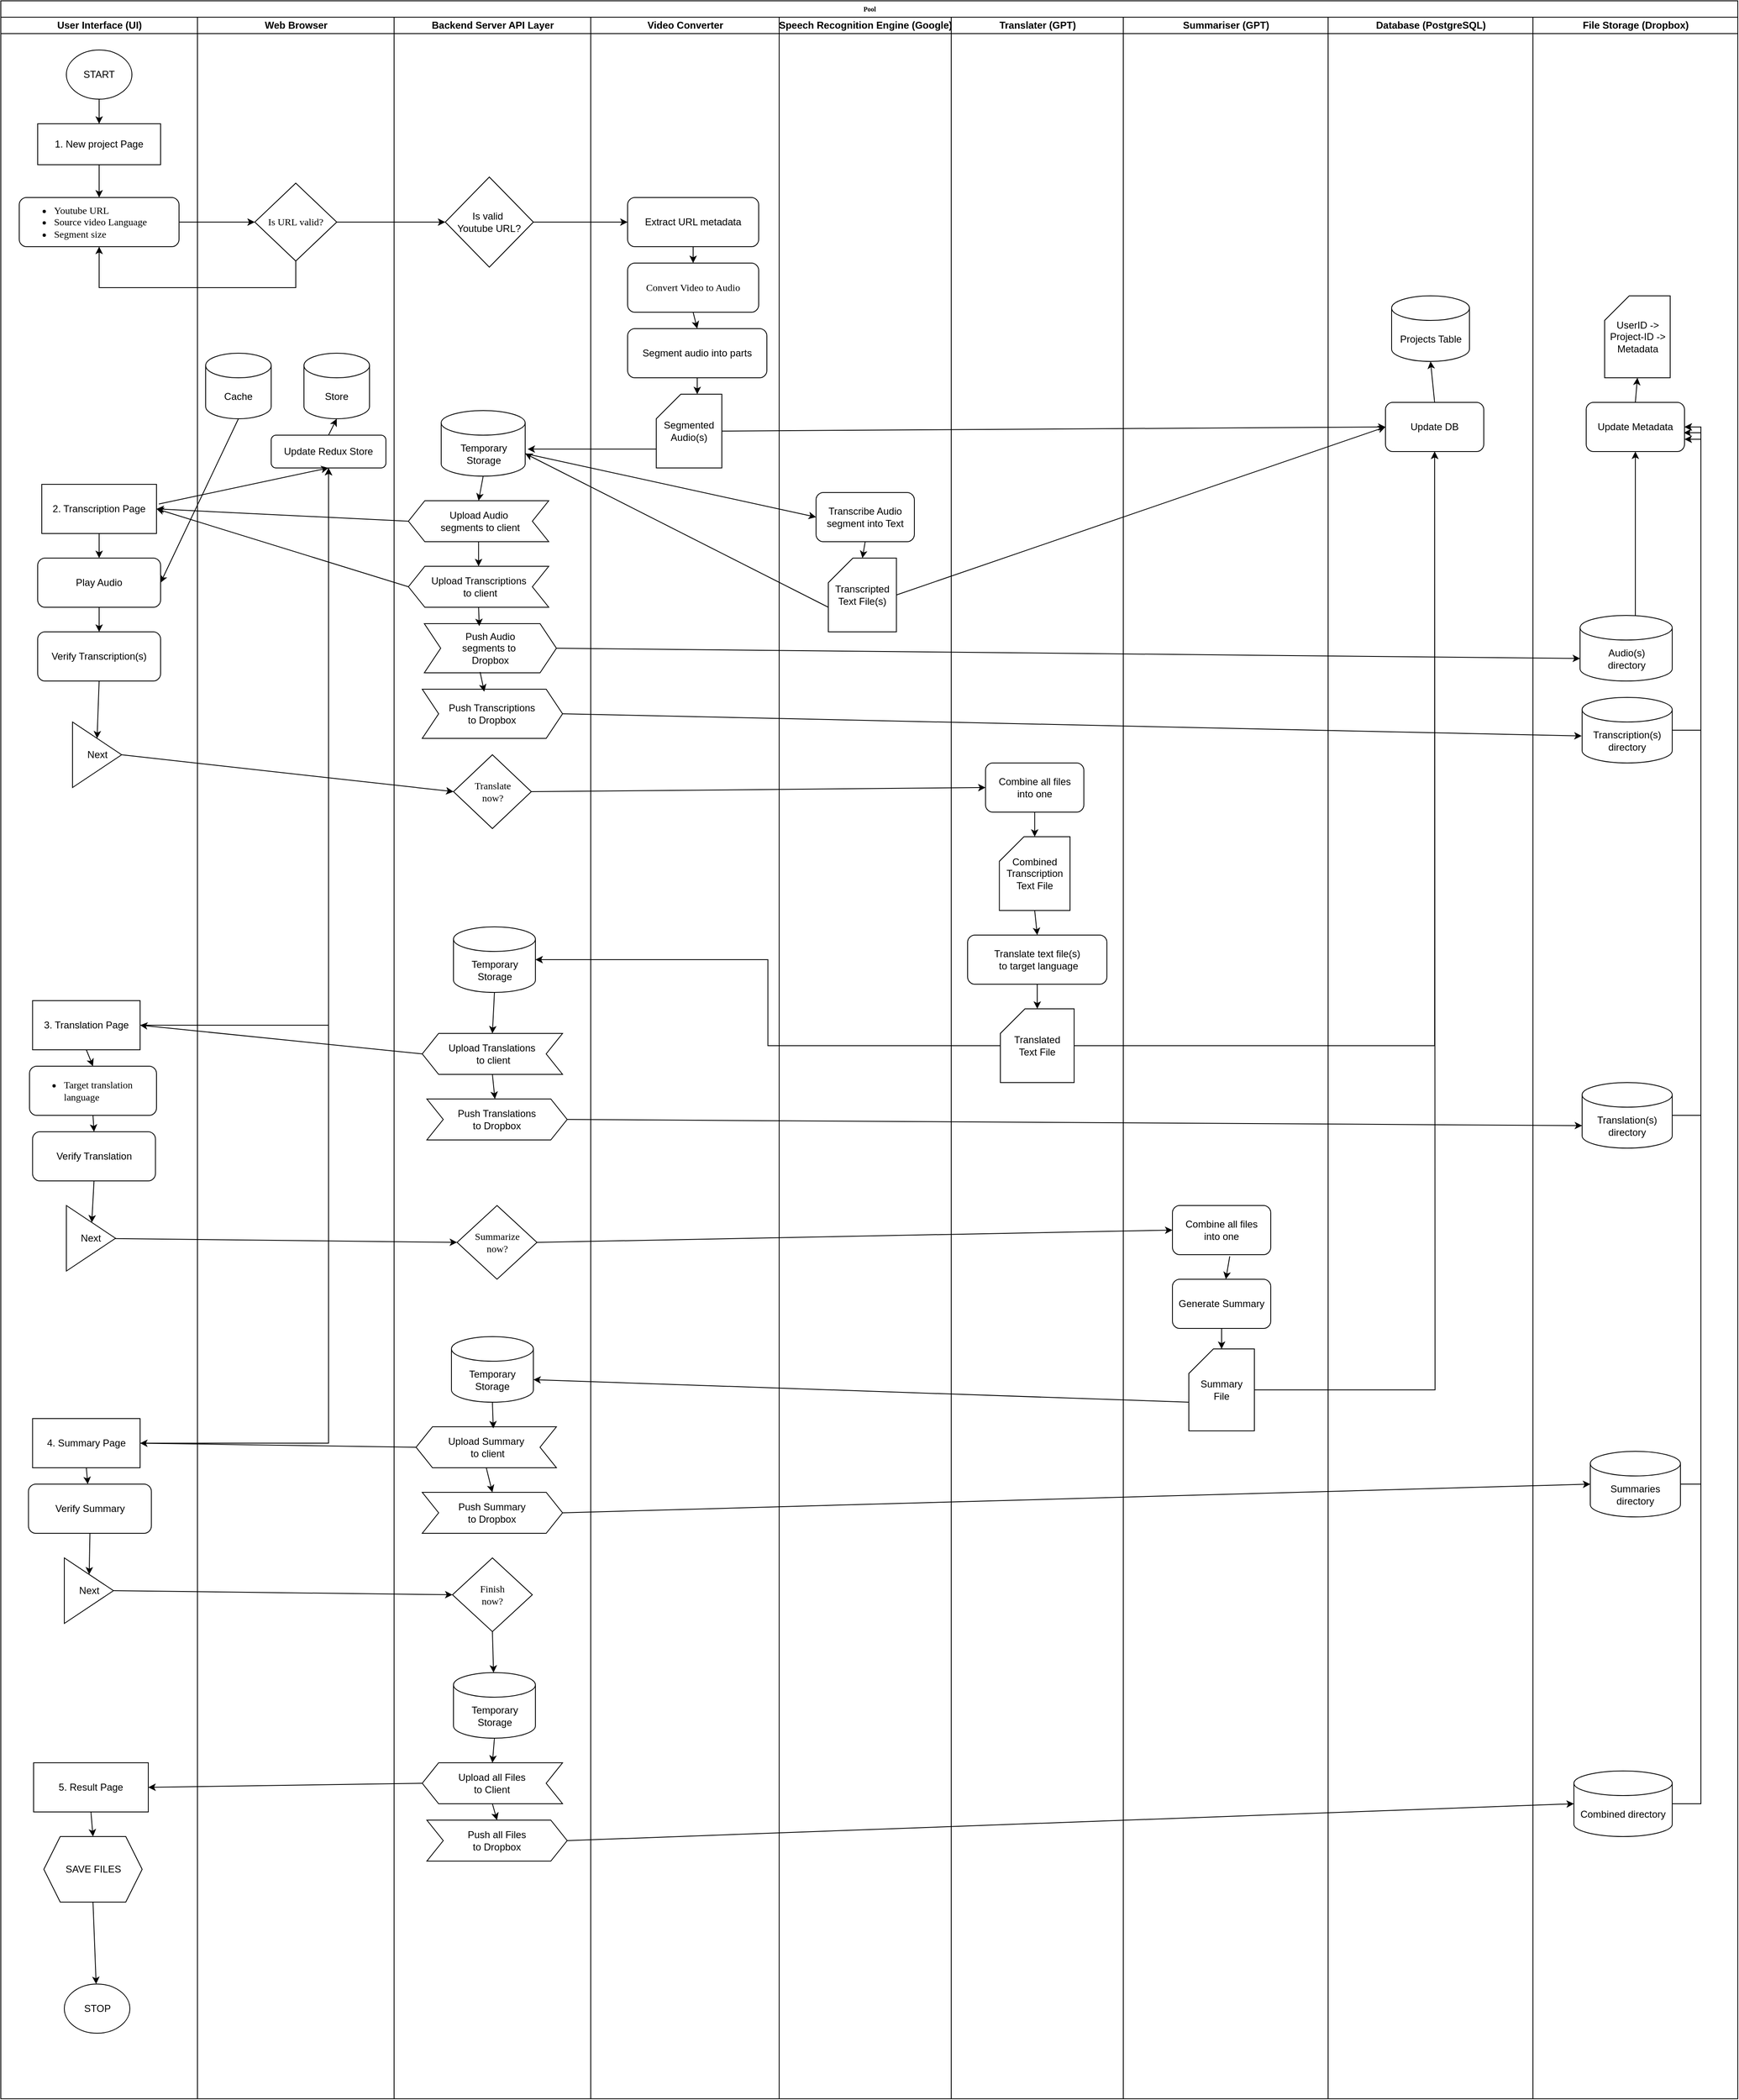 <mxfile version="24.7.13">
  <diagram name="Page-1" id="74e2e168-ea6b-b213-b513-2b3c1d86103e">
    <mxGraphModel dx="1426" dy="827" grid="1" gridSize="10" guides="1" tooltips="1" connect="1" arrows="1" fold="1" page="1" pageScale="1" pageWidth="1100" pageHeight="850" background="none" math="0" shadow="0">
      <root>
        <mxCell id="0" />
        <mxCell id="1" parent="0" />
        <mxCell id="77e6c97f196da883-1" value="Pool" style="swimlane;html=1;childLayout=stackLayout;startSize=20;rounded=0;shadow=0;labelBackgroundColor=none;strokeWidth=1;fontFamily=Verdana;fontSize=8;align=center;" parent="1" vertex="1">
          <mxGeometry x="80" y="40" width="2120" height="2560" as="geometry" />
        </mxCell>
        <mxCell id="77e6c97f196da883-2" value="User Interface (UI)" style="swimlane;html=1;startSize=20;horizontal=1;" parent="77e6c97f196da883-1" vertex="1">
          <mxGeometry y="20" width="240" height="2540" as="geometry" />
        </mxCell>
        <mxCell id="77e6c97f196da883-8" value="&lt;span style=&quot;font-size: 12px;&quot;&gt;&lt;ul&gt;&lt;li&gt;Youtube URL&lt;br&gt;&lt;/li&gt;&lt;li&gt;Source video Language&lt;br&gt;&lt;/li&gt;&lt;li&gt;Segment size&lt;br&gt;&lt;/li&gt;&lt;/ul&gt;&lt;/span&gt;" style="rounded=1;whiteSpace=wrap;html=1;shadow=0;labelBackgroundColor=none;strokeWidth=1;fontFamily=Verdana;fontSize=14;align=left;" parent="77e6c97f196da883-2" vertex="1">
          <mxGeometry x="22.5" y="220" width="195" height="60" as="geometry" />
        </mxCell>
        <mxCell id="au-5CJNhv95WWCOJURfa-34" style="edgeStyle=orthogonalEdgeStyle;rounded=0;orthogonalLoop=1;jettySize=auto;html=1;entryX=0.5;entryY=0;entryDx=0;entryDy=0;" edge="1" parent="77e6c97f196da883-2" source="6zJ1nxUpefK5X0n5hMDf-39" target="6zJ1nxUpefK5X0n5hMDf-42">
          <mxGeometry relative="1" as="geometry" />
        </mxCell>
        <mxCell id="6zJ1nxUpefK5X0n5hMDf-39" value="START" style="ellipse;whiteSpace=wrap;html=1;" parent="77e6c97f196da883-2" vertex="1">
          <mxGeometry x="80" y="40" width="80" height="60" as="geometry" />
        </mxCell>
        <mxCell id="au-5CJNhv95WWCOJURfa-35" style="edgeStyle=orthogonalEdgeStyle;rounded=0;orthogonalLoop=1;jettySize=auto;html=1;entryX=0.5;entryY=0;entryDx=0;entryDy=0;" edge="1" parent="77e6c97f196da883-2" source="6zJ1nxUpefK5X0n5hMDf-42" target="77e6c97f196da883-8">
          <mxGeometry relative="1" as="geometry" />
        </mxCell>
        <mxCell id="6zJ1nxUpefK5X0n5hMDf-42" value="1. New project Page" style="rounded=0;whiteSpace=wrap;html=1;" parent="77e6c97f196da883-2" vertex="1">
          <mxGeometry x="45" y="130" width="150" height="50" as="geometry" />
        </mxCell>
        <mxCell id="6zJ1nxUpefK5X0n5hMDf-53" value="2. Transcription Page" style="rounded=0;whiteSpace=wrap;html=1;" parent="77e6c97f196da883-2" vertex="1">
          <mxGeometry x="50" y="570" width="140" height="60" as="geometry" />
        </mxCell>
        <mxCell id="6zJ1nxUpefK5X0n5hMDf-54" value="Verify Transcription(s)" style="rounded=1;whiteSpace=wrap;html=1;" parent="77e6c97f196da883-2" vertex="1">
          <mxGeometry x="45" y="750" width="150" height="60" as="geometry" />
        </mxCell>
        <mxCell id="6zJ1nxUpefK5X0n5hMDf-55" value="Play Audio" style="rounded=1;whiteSpace=wrap;html=1;" parent="77e6c97f196da883-2" vertex="1">
          <mxGeometry x="45" y="660" width="150" height="60" as="geometry" />
        </mxCell>
        <mxCell id="6zJ1nxUpefK5X0n5hMDf-56" value="3. Translation Page" style="rounded=0;whiteSpace=wrap;html=1;" parent="77e6c97f196da883-2" vertex="1">
          <mxGeometry x="38.75" y="1200" width="131.25" height="60" as="geometry" />
        </mxCell>
        <mxCell id="6zJ1nxUpefK5X0n5hMDf-60" value="&lt;span style=&quot;font-size: 12px;&quot;&gt;&lt;ul&gt;&lt;li&gt;Target translation language&lt;/li&gt;&lt;/ul&gt;&lt;/span&gt;" style="rounded=1;whiteSpace=wrap;html=1;shadow=0;labelBackgroundColor=none;strokeWidth=1;fontFamily=Verdana;fontSize=14;align=left;" parent="77e6c97f196da883-2" vertex="1">
          <mxGeometry x="35" y="1280" width="155" height="60" as="geometry" />
        </mxCell>
        <mxCell id="6zJ1nxUpefK5X0n5hMDf-59" value="Verify Translation" style="rounded=1;whiteSpace=wrap;html=1;" parent="77e6c97f196da883-2" vertex="1">
          <mxGeometry x="38.75" y="1360" width="150" height="60" as="geometry" />
        </mxCell>
        <mxCell id="6zJ1nxUpefK5X0n5hMDf-63" value="4. Summary Page" style="rounded=0;whiteSpace=wrap;html=1;" parent="77e6c97f196da883-2" vertex="1">
          <mxGeometry x="38.75" y="1710" width="131.25" height="60" as="geometry" />
        </mxCell>
        <mxCell id="6zJ1nxUpefK5X0n5hMDf-64" value="Verify Summary" style="rounded=1;whiteSpace=wrap;html=1;" parent="77e6c97f196da883-2" vertex="1">
          <mxGeometry x="33.75" y="1790" width="150" height="60" as="geometry" />
        </mxCell>
        <mxCell id="6zJ1nxUpefK5X0n5hMDf-66" value="5. Result Page" style="rounded=0;whiteSpace=wrap;html=1;" parent="77e6c97f196da883-2" vertex="1">
          <mxGeometry x="40" y="2130" width="140" height="60" as="geometry" />
        </mxCell>
        <mxCell id="6zJ1nxUpefK5X0n5hMDf-68" value="STOP" style="ellipse;whiteSpace=wrap;html=1;" parent="77e6c97f196da883-2" vertex="1">
          <mxGeometry x="77.5" y="2400" width="80" height="60" as="geometry" />
        </mxCell>
        <mxCell id="au-5CJNhv95WWCOJURfa-1" value="Next" style="triangle;whiteSpace=wrap;html=1;" vertex="1" parent="77e6c97f196da883-2">
          <mxGeometry x="87.5" y="860" width="60" height="80" as="geometry" />
        </mxCell>
        <mxCell id="au-5CJNhv95WWCOJURfa-3" value="Next" style="triangle;whiteSpace=wrap;html=1;" vertex="1" parent="77e6c97f196da883-2">
          <mxGeometry x="80" y="1450" width="60" height="80" as="geometry" />
        </mxCell>
        <mxCell id="au-5CJNhv95WWCOJURfa-29" value="SAVE FILES" style="shape=hexagon;perimeter=hexagonPerimeter2;whiteSpace=wrap;html=1;fixedSize=1;" vertex="1" parent="77e6c97f196da883-2">
          <mxGeometry x="52.5" y="2220" width="120" height="80" as="geometry" />
        </mxCell>
        <mxCell id="au-5CJNhv95WWCOJURfa-60" value="" style="endArrow=classic;html=1;rounded=0;exitX=0.5;exitY=1;exitDx=0;exitDy=0;entryX=0.5;entryY=0;entryDx=0;entryDy=0;" edge="1" parent="77e6c97f196da883-2" source="6zJ1nxUpefK5X0n5hMDf-53" target="6zJ1nxUpefK5X0n5hMDf-55">
          <mxGeometry width="50" height="50" relative="1" as="geometry">
            <mxPoint x="630" y="910" as="sourcePoint" />
            <mxPoint x="680" y="860" as="targetPoint" />
          </mxGeometry>
        </mxCell>
        <mxCell id="au-5CJNhv95WWCOJURfa-61" value="" style="endArrow=classic;html=1;rounded=0;exitX=0.5;exitY=1;exitDx=0;exitDy=0;entryX=0.5;entryY=0;entryDx=0;entryDy=0;" edge="1" parent="77e6c97f196da883-2" source="6zJ1nxUpefK5X0n5hMDf-55" target="6zJ1nxUpefK5X0n5hMDf-54">
          <mxGeometry width="50" height="50" relative="1" as="geometry">
            <mxPoint x="630" y="910" as="sourcePoint" />
            <mxPoint x="680" y="860" as="targetPoint" />
          </mxGeometry>
        </mxCell>
        <mxCell id="au-5CJNhv95WWCOJURfa-62" value="" style="endArrow=classic;html=1;rounded=0;exitX=0.5;exitY=1;exitDx=0;exitDy=0;entryX=0.5;entryY=0;entryDx=0;entryDy=0;" edge="1" parent="77e6c97f196da883-2" source="6zJ1nxUpefK5X0n5hMDf-54" target="au-5CJNhv95WWCOJURfa-1">
          <mxGeometry width="50" height="50" relative="1" as="geometry">
            <mxPoint x="630" y="910" as="sourcePoint" />
            <mxPoint x="680" y="860" as="targetPoint" />
          </mxGeometry>
        </mxCell>
        <mxCell id="au-5CJNhv95WWCOJURfa-82" value="" style="endArrow=classic;html=1;rounded=0;exitX=0.5;exitY=1;exitDx=0;exitDy=0;entryX=0.5;entryY=0;entryDx=0;entryDy=0;" edge="1" parent="77e6c97f196da883-2" source="6zJ1nxUpefK5X0n5hMDf-56" target="6zJ1nxUpefK5X0n5hMDf-60">
          <mxGeometry width="50" height="50" relative="1" as="geometry">
            <mxPoint x="590" y="1430" as="sourcePoint" />
            <mxPoint x="640" y="1380" as="targetPoint" />
          </mxGeometry>
        </mxCell>
        <mxCell id="au-5CJNhv95WWCOJURfa-83" value="" style="endArrow=classic;html=1;rounded=0;exitX=0.5;exitY=1;exitDx=0;exitDy=0;entryX=0.5;entryY=0;entryDx=0;entryDy=0;" edge="1" parent="77e6c97f196da883-2" source="6zJ1nxUpefK5X0n5hMDf-60" target="6zJ1nxUpefK5X0n5hMDf-59">
          <mxGeometry width="50" height="50" relative="1" as="geometry">
            <mxPoint x="590" y="1430" as="sourcePoint" />
            <mxPoint x="640" y="1380" as="targetPoint" />
          </mxGeometry>
        </mxCell>
        <mxCell id="au-5CJNhv95WWCOJURfa-84" value="" style="endArrow=classic;html=1;rounded=0;exitX=0.5;exitY=1;exitDx=0;exitDy=0;" edge="1" parent="77e6c97f196da883-2" source="6zJ1nxUpefK5X0n5hMDf-59" target="au-5CJNhv95WWCOJURfa-3">
          <mxGeometry width="50" height="50" relative="1" as="geometry">
            <mxPoint x="590" y="1430" as="sourcePoint" />
            <mxPoint x="640" y="1380" as="targetPoint" />
          </mxGeometry>
        </mxCell>
        <mxCell id="au-5CJNhv95WWCOJURfa-95" value="" style="endArrow=classic;html=1;rounded=0;exitX=0.5;exitY=1;exitDx=0;exitDy=0;" edge="1" parent="77e6c97f196da883-2" source="6zJ1nxUpefK5X0n5hMDf-63" target="6zJ1nxUpefK5X0n5hMDf-64">
          <mxGeometry width="50" height="50" relative="1" as="geometry">
            <mxPoint x="710" y="1840" as="sourcePoint" />
            <mxPoint x="760" y="1790" as="targetPoint" />
          </mxGeometry>
        </mxCell>
        <mxCell id="au-5CJNhv95WWCOJURfa-98" value="Next" style="triangle;whiteSpace=wrap;html=1;" vertex="1" parent="77e6c97f196da883-2">
          <mxGeometry x="77.5" y="1880" width="60" height="80" as="geometry" />
        </mxCell>
        <mxCell id="au-5CJNhv95WWCOJURfa-99" value="" style="endArrow=classic;html=1;rounded=0;exitX=0.5;exitY=1;exitDx=0;exitDy=0;" edge="1" parent="77e6c97f196da883-2" source="6zJ1nxUpefK5X0n5hMDf-64" target="au-5CJNhv95WWCOJURfa-98">
          <mxGeometry width="50" height="50" relative="1" as="geometry">
            <mxPoint x="710" y="1840" as="sourcePoint" />
            <mxPoint x="760" y="1790" as="targetPoint" />
          </mxGeometry>
        </mxCell>
        <mxCell id="au-5CJNhv95WWCOJURfa-105" value="" style="endArrow=classic;html=1;rounded=0;exitX=0.5;exitY=1;exitDx=0;exitDy=0;entryX=0.5;entryY=0;entryDx=0;entryDy=0;" edge="1" parent="77e6c97f196da883-2" source="6zJ1nxUpefK5X0n5hMDf-66" target="au-5CJNhv95WWCOJURfa-29">
          <mxGeometry width="50" height="50" relative="1" as="geometry">
            <mxPoint x="630" y="2150" as="sourcePoint" />
            <mxPoint x="680" y="2100" as="targetPoint" />
          </mxGeometry>
        </mxCell>
        <mxCell id="au-5CJNhv95WWCOJURfa-106" value="" style="endArrow=classic;html=1;rounded=0;exitX=0.5;exitY=1;exitDx=0;exitDy=0;" edge="1" parent="77e6c97f196da883-2" source="au-5CJNhv95WWCOJURfa-29" target="6zJ1nxUpefK5X0n5hMDf-68">
          <mxGeometry width="50" height="50" relative="1" as="geometry">
            <mxPoint x="630" y="2150" as="sourcePoint" />
            <mxPoint x="680" y="2100" as="targetPoint" />
          </mxGeometry>
        </mxCell>
        <mxCell id="6zJ1nxUpefK5X0n5hMDf-44" value="Web Browser" style="swimlane;html=1;startSize=20;horizontal=1;" parent="77e6c97f196da883-1" vertex="1">
          <mxGeometry x="240" y="20" width="240" height="2540" as="geometry" />
        </mxCell>
        <mxCell id="6zJ1nxUpefK5X0n5hMDf-50" value="Store" style="shape=cylinder3;whiteSpace=wrap;html=1;boundedLbl=1;backgroundOutline=1;size=15;" parent="6zJ1nxUpefK5X0n5hMDf-44" vertex="1">
          <mxGeometry x="130" y="410" width="80" height="80" as="geometry" />
        </mxCell>
        <mxCell id="6zJ1nxUpefK5X0n5hMDf-49" value="Cache" style="shape=cylinder3;whiteSpace=wrap;html=1;boundedLbl=1;backgroundOutline=1;size=15;" parent="6zJ1nxUpefK5X0n5hMDf-44" vertex="1">
          <mxGeometry x="10" y="410" width="80" height="80" as="geometry" />
        </mxCell>
        <mxCell id="6zJ1nxUpefK5X0n5hMDf-11" value="Is URL valid?" style="rhombus;whiteSpace=wrap;html=1;rounded=0;shadow=0;labelBackgroundColor=none;strokeWidth=1;fontFamily=Verdana;fontSize=12;align=center;" parent="6zJ1nxUpefK5X0n5hMDf-44" vertex="1">
          <mxGeometry x="70" y="202.5" width="100" height="95" as="geometry" />
        </mxCell>
        <mxCell id="au-5CJNhv95WWCOJURfa-20" value="Update Redux Store" style="rounded=1;whiteSpace=wrap;html=1;" vertex="1" parent="6zJ1nxUpefK5X0n5hMDf-44">
          <mxGeometry x="90" y="510" width="140" height="40" as="geometry" />
        </mxCell>
        <mxCell id="au-5CJNhv95WWCOJURfa-120" value="" style="endArrow=classic;html=1;rounded=0;exitX=0.5;exitY=0;exitDx=0;exitDy=0;entryX=0.5;entryY=1;entryDx=0;entryDy=0;entryPerimeter=0;" edge="1" parent="6zJ1nxUpefK5X0n5hMDf-44" source="au-5CJNhv95WWCOJURfa-20" target="6zJ1nxUpefK5X0n5hMDf-50">
          <mxGeometry width="50" height="50" relative="1" as="geometry">
            <mxPoint x="150" y="680" as="sourcePoint" />
            <mxPoint x="200" y="630" as="targetPoint" />
          </mxGeometry>
        </mxCell>
        <mxCell id="6zJ1nxUpefK5X0n5hMDf-61" value="Backend Server API Layer" style="swimlane;html=1;startSize=20;horizontal=1;" parent="77e6c97f196da883-1" vertex="1">
          <mxGeometry x="480" y="20" width="240" height="2540" as="geometry" />
        </mxCell>
        <mxCell id="6zJ1nxUpefK5X0n5hMDf-23" value="Translate&lt;div&gt;now?&lt;/div&gt;" style="rhombus;whiteSpace=wrap;html=1;rounded=0;shadow=0;labelBackgroundColor=none;strokeWidth=1;fontFamily=Verdana;fontSize=12;align=center;" parent="6zJ1nxUpefK5X0n5hMDf-61" vertex="1">
          <mxGeometry x="72.5" y="900" width="95" height="90" as="geometry" />
        </mxCell>
        <mxCell id="6zJ1nxUpefK5X0n5hMDf-24" value="Summarize&lt;div&gt;now?&lt;/div&gt;" style="rhombus;whiteSpace=wrap;html=1;rounded=0;shadow=0;labelBackgroundColor=none;strokeWidth=1;fontFamily=Verdana;fontSize=12;align=center;" parent="6zJ1nxUpefK5X0n5hMDf-61" vertex="1">
          <mxGeometry x="76.88" y="1450" width="97.5" height="90" as="geometry" />
        </mxCell>
        <mxCell id="6zJ1nxUpefK5X0n5hMDf-25" value="Finish&lt;div&gt;now?&lt;/div&gt;" style="rhombus;whiteSpace=wrap;html=1;rounded=0;shadow=0;labelBackgroundColor=none;strokeWidth=1;fontFamily=Verdana;fontSize=12;align=center;" parent="6zJ1nxUpefK5X0n5hMDf-61" vertex="1">
          <mxGeometry x="71.25" y="1880" width="97.5" height="90" as="geometry" />
        </mxCell>
        <mxCell id="au-5CJNhv95WWCOJURfa-2" value="Upload Audio&lt;div&gt;&amp;nbsp;segments to client&lt;/div&gt;" style="shape=step;perimeter=stepPerimeter;whiteSpace=wrap;html=1;fixedSize=1;direction=west;" vertex="1" parent="6zJ1nxUpefK5X0n5hMDf-61">
          <mxGeometry x="17.5" y="590" width="171.25" height="50" as="geometry" />
        </mxCell>
        <mxCell id="au-5CJNhv95WWCOJURfa-5" value="Upload Transcriptions&lt;div&gt;&amp;nbsp;to client&lt;/div&gt;" style="shape=step;perimeter=stepPerimeter;whiteSpace=wrap;html=1;fixedSize=1;direction=west;" vertex="1" parent="6zJ1nxUpefK5X0n5hMDf-61">
          <mxGeometry x="17.5" y="670" width="171.25" height="50" as="geometry" />
        </mxCell>
        <mxCell id="au-5CJNhv95WWCOJURfa-6" value="Is valid&amp;nbsp;&lt;div&gt;Youtube URL?&lt;/div&gt;" style="rhombus;whiteSpace=wrap;html=1;" vertex="1" parent="6zJ1nxUpefK5X0n5hMDf-61">
          <mxGeometry x="62.49" y="195" width="107.51" height="110" as="geometry" />
        </mxCell>
        <mxCell id="au-5CJNhv95WWCOJURfa-7" value="Temporary&lt;div&gt;Storage&lt;/div&gt;" style="shape=cylinder3;whiteSpace=wrap;html=1;boundedLbl=1;backgroundOutline=1;size=15;" vertex="1" parent="6zJ1nxUpefK5X0n5hMDf-61">
          <mxGeometry x="57.5" y="480" width="102.5" height="80" as="geometry" />
        </mxCell>
        <mxCell id="au-5CJNhv95WWCOJURfa-9" value="Push Audio&lt;div&gt;segments to&amp;nbsp;&lt;/div&gt;&lt;div&gt;Dropbox&lt;/div&gt;" style="shape=step;perimeter=stepPerimeter;whiteSpace=wrap;html=1;fixedSize=1;" vertex="1" parent="6zJ1nxUpefK5X0n5hMDf-61">
          <mxGeometry x="36.88" y="740" width="161.25" height="60" as="geometry" />
        </mxCell>
        <mxCell id="au-5CJNhv95WWCOJURfa-10" value="Push Transcriptions&lt;div&gt;to Dropbox&lt;/div&gt;" style="shape=step;perimeter=stepPerimeter;whiteSpace=wrap;html=1;fixedSize=1;" vertex="1" parent="6zJ1nxUpefK5X0n5hMDf-61">
          <mxGeometry x="34.38" y="820" width="171.25" height="60" as="geometry" />
        </mxCell>
        <mxCell id="au-5CJNhv95WWCOJURfa-19" value="Temporary&lt;div&gt;Storage&lt;/div&gt;" style="shape=cylinder3;whiteSpace=wrap;html=1;boundedLbl=1;backgroundOutline=1;size=15;" vertex="1" parent="6zJ1nxUpefK5X0n5hMDf-61">
          <mxGeometry x="72.5" y="1110" width="99.99" height="80" as="geometry" />
        </mxCell>
        <mxCell id="au-5CJNhv95WWCOJURfa-21" value="Upload Translations&lt;div&gt;&amp;nbsp;to client&lt;/div&gt;" style="shape=step;perimeter=stepPerimeter;whiteSpace=wrap;html=1;fixedSize=1;direction=west;" vertex="1" parent="6zJ1nxUpefK5X0n5hMDf-61">
          <mxGeometry x="34.37" y="1240" width="171.25" height="50" as="geometry" />
        </mxCell>
        <mxCell id="au-5CJNhv95WWCOJURfa-22" value="Push Translations&lt;div&gt;to Dropbox&lt;/div&gt;" style="shape=step;perimeter=stepPerimeter;whiteSpace=wrap;html=1;fixedSize=1;" vertex="1" parent="6zJ1nxUpefK5X0n5hMDf-61">
          <mxGeometry x="40" y="1320" width="171.25" height="50" as="geometry" />
        </mxCell>
        <mxCell id="au-5CJNhv95WWCOJURfa-23" value="Upload Summary&lt;div&gt;&amp;nbsp;to client&lt;/div&gt;" style="shape=step;perimeter=stepPerimeter;whiteSpace=wrap;html=1;fixedSize=1;direction=west;" vertex="1" parent="6zJ1nxUpefK5X0n5hMDf-61">
          <mxGeometry x="26.88" y="1720" width="171.25" height="50" as="geometry" />
        </mxCell>
        <mxCell id="au-5CJNhv95WWCOJURfa-24" value="Push Summary&lt;div&gt;to Dropbox&lt;/div&gt;" style="shape=step;perimeter=stepPerimeter;whiteSpace=wrap;html=1;fixedSize=1;" vertex="1" parent="6zJ1nxUpefK5X0n5hMDf-61">
          <mxGeometry x="34.37" y="1800" width="171.25" height="50" as="geometry" />
        </mxCell>
        <mxCell id="au-5CJNhv95WWCOJURfa-25" value="Temporary&lt;div&gt;Storage&lt;/div&gt;" style="shape=cylinder3;whiteSpace=wrap;html=1;boundedLbl=1;backgroundOutline=1;size=15;" vertex="1" parent="6zJ1nxUpefK5X0n5hMDf-61">
          <mxGeometry x="70.01" y="1610" width="99.99" height="80" as="geometry" />
        </mxCell>
        <mxCell id="au-5CJNhv95WWCOJURfa-26" value="Temporary&lt;div&gt;Storage&lt;/div&gt;" style="shape=cylinder3;whiteSpace=wrap;html=1;boundedLbl=1;backgroundOutline=1;size=15;" vertex="1" parent="6zJ1nxUpefK5X0n5hMDf-61">
          <mxGeometry x="72.5" y="2020" width="99.99" height="80" as="geometry" />
        </mxCell>
        <mxCell id="au-5CJNhv95WWCOJURfa-27" value="Upload all Files&lt;div&gt;to Client&lt;/div&gt;" style="shape=step;perimeter=stepPerimeter;whiteSpace=wrap;html=1;fixedSize=1;direction=west;" vertex="1" parent="6zJ1nxUpefK5X0n5hMDf-61">
          <mxGeometry x="34.37" y="2130" width="171.25" height="50" as="geometry" />
        </mxCell>
        <mxCell id="au-5CJNhv95WWCOJURfa-28" value="Push all Files&lt;div&gt;to Dropbox&lt;/div&gt;" style="shape=step;perimeter=stepPerimeter;whiteSpace=wrap;html=1;fixedSize=1;" vertex="1" parent="6zJ1nxUpefK5X0n5hMDf-61">
          <mxGeometry x="40.01" y="2200" width="171.25" height="50" as="geometry" />
        </mxCell>
        <mxCell id="au-5CJNhv95WWCOJURfa-56" value="" style="endArrow=classic;html=1;rounded=0;entryX=0.5;entryY=1;entryDx=0;entryDy=0;exitX=0.5;exitY=1;exitDx=0;exitDy=0;exitPerimeter=0;" edge="1" parent="6zJ1nxUpefK5X0n5hMDf-61" source="au-5CJNhv95WWCOJURfa-7" target="au-5CJNhv95WWCOJURfa-2">
          <mxGeometry width="50" height="50" relative="1" as="geometry">
            <mxPoint x="150" y="660" as="sourcePoint" />
            <mxPoint x="200" y="610" as="targetPoint" />
          </mxGeometry>
        </mxCell>
        <mxCell id="au-5CJNhv95WWCOJURfa-57" value="" style="endArrow=classic;html=1;rounded=0;exitX=0.5;exitY=0;exitDx=0;exitDy=0;entryX=0.5;entryY=1;entryDx=0;entryDy=0;" edge="1" parent="6zJ1nxUpefK5X0n5hMDf-61" source="au-5CJNhv95WWCOJURfa-2" target="au-5CJNhv95WWCOJURfa-5">
          <mxGeometry width="50" height="50" relative="1" as="geometry">
            <mxPoint x="150" y="820" as="sourcePoint" />
            <mxPoint x="200" y="770" as="targetPoint" />
          </mxGeometry>
        </mxCell>
        <mxCell id="au-5CJNhv95WWCOJURfa-58" value="" style="endArrow=classic;html=1;rounded=0;exitX=0.5;exitY=0;exitDx=0;exitDy=0;entryX=0.416;entryY=0.05;entryDx=0;entryDy=0;entryPerimeter=0;" edge="1" parent="6zJ1nxUpefK5X0n5hMDf-61" source="au-5CJNhv95WWCOJURfa-5" target="au-5CJNhv95WWCOJURfa-9">
          <mxGeometry width="50" height="50" relative="1" as="geometry">
            <mxPoint x="150" y="820" as="sourcePoint" />
            <mxPoint x="200" y="770" as="targetPoint" />
          </mxGeometry>
        </mxCell>
        <mxCell id="au-5CJNhv95WWCOJURfa-59" value="" style="endArrow=classic;html=1;rounded=0;exitX=0.422;exitY=0.983;exitDx=0;exitDy=0;exitPerimeter=0;entryX=0.442;entryY=0.05;entryDx=0;entryDy=0;entryPerimeter=0;" edge="1" parent="6zJ1nxUpefK5X0n5hMDf-61" source="au-5CJNhv95WWCOJURfa-9" target="au-5CJNhv95WWCOJURfa-10">
          <mxGeometry width="50" height="50" relative="1" as="geometry">
            <mxPoint x="150" y="930" as="sourcePoint" />
            <mxPoint x="200" y="880" as="targetPoint" />
          </mxGeometry>
        </mxCell>
        <mxCell id="au-5CJNhv95WWCOJURfa-78" value="" style="endArrow=classic;html=1;rounded=0;exitX=0.5;exitY=1;exitDx=0;exitDy=0;exitPerimeter=0;entryX=0.5;entryY=1;entryDx=0;entryDy=0;" edge="1" parent="6zJ1nxUpefK5X0n5hMDf-61" source="au-5CJNhv95WWCOJURfa-19" target="au-5CJNhv95WWCOJURfa-21">
          <mxGeometry width="50" height="50" relative="1" as="geometry">
            <mxPoint x="510" y="1370" as="sourcePoint" />
            <mxPoint x="560" y="1320" as="targetPoint" />
          </mxGeometry>
        </mxCell>
        <mxCell id="au-5CJNhv95WWCOJURfa-79" value="" style="endArrow=classic;html=1;rounded=0;exitX=0.5;exitY=0;exitDx=0;exitDy=0;" edge="1" parent="6zJ1nxUpefK5X0n5hMDf-61" source="au-5CJNhv95WWCOJURfa-21" target="au-5CJNhv95WWCOJURfa-22">
          <mxGeometry width="50" height="50" relative="1" as="geometry">
            <mxPoint x="510" y="1370" as="sourcePoint" />
            <mxPoint x="560" y="1320" as="targetPoint" />
          </mxGeometry>
        </mxCell>
        <mxCell id="au-5CJNhv95WWCOJURfa-92" value="" style="endArrow=classic;html=1;rounded=0;exitX=0.5;exitY=1;exitDx=0;exitDy=0;exitPerimeter=0;entryX=0.45;entryY=0.96;entryDx=0;entryDy=0;entryPerimeter=0;" edge="1" parent="6zJ1nxUpefK5X0n5hMDf-61" source="au-5CJNhv95WWCOJURfa-25" target="au-5CJNhv95WWCOJURfa-23">
          <mxGeometry width="50" height="50" relative="1" as="geometry">
            <mxPoint x="390" y="1680" as="sourcePoint" />
            <mxPoint x="440" y="1630" as="targetPoint" />
          </mxGeometry>
        </mxCell>
        <mxCell id="au-5CJNhv95WWCOJURfa-93" value="" style="endArrow=classic;html=1;rounded=0;exitX=0.5;exitY=0;exitDx=0;exitDy=0;entryX=0.5;entryY=0;entryDx=0;entryDy=0;" edge="1" parent="6zJ1nxUpefK5X0n5hMDf-61" source="au-5CJNhv95WWCOJURfa-23" target="au-5CJNhv95WWCOJURfa-24">
          <mxGeometry width="50" height="50" relative="1" as="geometry">
            <mxPoint x="390" y="1680" as="sourcePoint" />
            <mxPoint x="440" y="1630" as="targetPoint" />
          </mxGeometry>
        </mxCell>
        <mxCell id="au-5CJNhv95WWCOJURfa-101" value="" style="endArrow=classic;html=1;rounded=0;exitX=0.5;exitY=1;exitDx=0;exitDy=0;" edge="1" parent="6zJ1nxUpefK5X0n5hMDf-61" source="6zJ1nxUpefK5X0n5hMDf-25" target="au-5CJNhv95WWCOJURfa-26">
          <mxGeometry width="50" height="50" relative="1" as="geometry">
            <mxPoint x="150" y="2150" as="sourcePoint" />
            <mxPoint x="200" y="2100" as="targetPoint" />
          </mxGeometry>
        </mxCell>
        <mxCell id="au-5CJNhv95WWCOJURfa-102" value="" style="endArrow=classic;html=1;rounded=0;exitX=0.5;exitY=1;exitDx=0;exitDy=0;exitPerimeter=0;entryX=0.5;entryY=1;entryDx=0;entryDy=0;" edge="1" parent="6zJ1nxUpefK5X0n5hMDf-61" source="au-5CJNhv95WWCOJURfa-26" target="au-5CJNhv95WWCOJURfa-27">
          <mxGeometry width="50" height="50" relative="1" as="geometry">
            <mxPoint x="150" y="2150" as="sourcePoint" />
            <mxPoint x="200" y="2100" as="targetPoint" />
          </mxGeometry>
        </mxCell>
        <mxCell id="au-5CJNhv95WWCOJURfa-103" value="" style="endArrow=classic;html=1;rounded=0;exitX=0.5;exitY=0;exitDx=0;exitDy=0;entryX=0.5;entryY=0;entryDx=0;entryDy=0;" edge="1" parent="6zJ1nxUpefK5X0n5hMDf-61" source="au-5CJNhv95WWCOJURfa-27" target="au-5CJNhv95WWCOJURfa-28">
          <mxGeometry width="50" height="50" relative="1" as="geometry">
            <mxPoint x="150" y="2150" as="sourcePoint" />
            <mxPoint x="200" y="2100" as="targetPoint" />
          </mxGeometry>
        </mxCell>
        <mxCell id="77e6c97f196da883-4" value="Video Converter" style="swimlane;html=1;startSize=20;" parent="77e6c97f196da883-1" vertex="1">
          <mxGeometry x="720" y="20" width="230" height="2540" as="geometry" />
        </mxCell>
        <mxCell id="77e6c97f196da883-12" value="Convert Video to Audio" style="rounded=1;whiteSpace=wrap;html=1;shadow=0;labelBackgroundColor=none;strokeWidth=1;fontFamily=Verdana;fontSize=12;align=center;" parent="77e6c97f196da883-4" vertex="1">
          <mxGeometry x="45" y="300" width="160" height="60" as="geometry" />
        </mxCell>
        <mxCell id="6zJ1nxUpefK5X0n5hMDf-18" value="Extract URL metadata" style="rounded=1;whiteSpace=wrap;html=1;" parent="77e6c97f196da883-4" vertex="1">
          <mxGeometry x="45" y="220" width="160" height="60" as="geometry" />
        </mxCell>
        <mxCell id="6zJ1nxUpefK5X0n5hMDf-19" value="Segment audio into parts" style="rounded=1;whiteSpace=wrap;html=1;" parent="77e6c97f196da883-4" vertex="1">
          <mxGeometry x="45" y="380" width="170" height="60" as="geometry" />
        </mxCell>
        <mxCell id="6zJ1nxUpefK5X0n5hMDf-26" value="Segmented&lt;div&gt;Audio(s)&lt;/div&gt;" style="shape=card;whiteSpace=wrap;html=1;" parent="77e6c97f196da883-4" vertex="1">
          <mxGeometry x="80" y="460" width="80" height="90" as="geometry" />
        </mxCell>
        <mxCell id="au-5CJNhv95WWCOJURfa-50" value="" style="endArrow=classic;html=1;rounded=0;exitX=0.5;exitY=1;exitDx=0;exitDy=0;entryX=0.5;entryY=0;entryDx=0;entryDy=0;" edge="1" parent="77e6c97f196da883-4" source="6zJ1nxUpefK5X0n5hMDf-18" target="77e6c97f196da883-12">
          <mxGeometry width="50" height="50" relative="1" as="geometry">
            <mxPoint x="-90" y="340" as="sourcePoint" />
            <mxPoint x="-40" y="290" as="targetPoint" />
          </mxGeometry>
        </mxCell>
        <mxCell id="au-5CJNhv95WWCOJURfa-51" value="" style="endArrow=classic;html=1;rounded=0;exitX=0.5;exitY=1;exitDx=0;exitDy=0;entryX=0.5;entryY=0;entryDx=0;entryDy=0;" edge="1" parent="77e6c97f196da883-4" source="77e6c97f196da883-12" target="6zJ1nxUpefK5X0n5hMDf-19">
          <mxGeometry width="50" height="50" relative="1" as="geometry">
            <mxPoint x="-90" y="340" as="sourcePoint" />
            <mxPoint x="-40" y="290" as="targetPoint" />
          </mxGeometry>
        </mxCell>
        <mxCell id="au-5CJNhv95WWCOJURfa-52" value="" style="endArrow=classic;html=1;rounded=0;exitX=0.5;exitY=1;exitDx=0;exitDy=0;entryX=0;entryY=0;entryDx=50;entryDy=0;entryPerimeter=0;" edge="1" parent="77e6c97f196da883-4" source="6zJ1nxUpefK5X0n5hMDf-19" target="6zJ1nxUpefK5X0n5hMDf-26">
          <mxGeometry width="50" height="50" relative="1" as="geometry">
            <mxPoint x="-90" y="400" as="sourcePoint" />
            <mxPoint x="-40" y="350" as="targetPoint" />
          </mxGeometry>
        </mxCell>
        <mxCell id="77e6c97f196da883-5" value="Speech Recognition Engine (Google)" style="swimlane;html=1;startSize=20;" parent="77e6c97f196da883-1" vertex="1">
          <mxGeometry x="950" y="20" width="210" height="2540" as="geometry" />
        </mxCell>
        <mxCell id="6zJ1nxUpefK5X0n5hMDf-20" value="Transcribe Audio segment into Text" style="rounded=1;whiteSpace=wrap;html=1;" parent="77e6c97f196da883-5" vertex="1">
          <mxGeometry x="45" y="580" width="120" height="60" as="geometry" />
        </mxCell>
        <mxCell id="6zJ1nxUpefK5X0n5hMDf-27" value="Transcripted&lt;div&gt;Text File(s)&lt;/div&gt;" style="shape=card;whiteSpace=wrap;html=1;" parent="77e6c97f196da883-5" vertex="1">
          <mxGeometry x="60" y="660" width="83.12" height="90" as="geometry" />
        </mxCell>
        <mxCell id="au-5CJNhv95WWCOJURfa-66" value="" style="endArrow=classic;html=1;rounded=0;exitX=0.5;exitY=1;exitDx=0;exitDy=0;entryX=0.5;entryY=0;entryDx=0;entryDy=0;entryPerimeter=0;" edge="1" parent="77e6c97f196da883-5" source="6zJ1nxUpefK5X0n5hMDf-20" target="6zJ1nxUpefK5X0n5hMDf-27">
          <mxGeometry width="50" height="50" relative="1" as="geometry">
            <mxPoint y="710" as="sourcePoint" />
            <mxPoint x="50" y="660" as="targetPoint" />
          </mxGeometry>
        </mxCell>
        <mxCell id="77e6c97f196da883-6" value="Translater (GPT)" style="swimlane;html=1;startSize=20;" parent="77e6c97f196da883-1" vertex="1">
          <mxGeometry x="1160" y="20" width="210" height="2540" as="geometry" />
        </mxCell>
        <mxCell id="6zJ1nxUpefK5X0n5hMDf-28" value="Translate text file(s)&lt;div&gt;&amp;nbsp;to target language&lt;/div&gt;" style="rounded=1;whiteSpace=wrap;html=1;" parent="77e6c97f196da883-6" vertex="1">
          <mxGeometry x="20" y="1120" width="170" height="60" as="geometry" />
        </mxCell>
        <mxCell id="6zJ1nxUpefK5X0n5hMDf-29" value="Translated&lt;div&gt;Text File&lt;/div&gt;" style="shape=card;whiteSpace=wrap;html=1;" parent="77e6c97f196da883-6" vertex="1">
          <mxGeometry x="60" y="1210" width="90" height="90" as="geometry" />
        </mxCell>
        <mxCell id="6zJ1nxUpefK5X0n5hMDf-57" value="Combine all files&lt;div&gt;into one&lt;/div&gt;" style="rounded=1;whiteSpace=wrap;html=1;" parent="77e6c97f196da883-6" vertex="1">
          <mxGeometry x="41.87" y="910" width="120" height="60" as="geometry" />
        </mxCell>
        <mxCell id="6zJ1nxUpefK5X0n5hMDf-58" value="&lt;div&gt;Combined&lt;/div&gt;&lt;div&gt;Transcription&lt;/div&gt;&lt;div&gt;Text File&lt;/div&gt;" style="shape=card;whiteSpace=wrap;html=1;" parent="77e6c97f196da883-6" vertex="1">
          <mxGeometry x="58.75" y="1000" width="86.25" height="90" as="geometry" />
        </mxCell>
        <mxCell id="au-5CJNhv95WWCOJURfa-74" value="" style="endArrow=classic;html=1;rounded=0;exitX=0.5;exitY=1;exitDx=0;exitDy=0;entryX=0.5;entryY=0;entryDx=0;entryDy=0;entryPerimeter=0;" edge="1" parent="77e6c97f196da883-6" source="6zJ1nxUpefK5X0n5hMDf-57" target="6zJ1nxUpefK5X0n5hMDf-58">
          <mxGeometry width="50" height="50" relative="1" as="geometry">
            <mxPoint x="-170" y="980" as="sourcePoint" />
            <mxPoint x="-120" y="930" as="targetPoint" />
          </mxGeometry>
        </mxCell>
        <mxCell id="au-5CJNhv95WWCOJURfa-75" value="" style="endArrow=classic;html=1;rounded=0;exitX=0.5;exitY=1;exitDx=0;exitDy=0;exitPerimeter=0;entryX=0.5;entryY=0;entryDx=0;entryDy=0;" edge="1" parent="77e6c97f196da883-6" source="6zJ1nxUpefK5X0n5hMDf-58" target="6zJ1nxUpefK5X0n5hMDf-28">
          <mxGeometry width="50" height="50" relative="1" as="geometry">
            <mxPoint x="-170" y="980" as="sourcePoint" />
            <mxPoint x="-120" y="930" as="targetPoint" />
          </mxGeometry>
        </mxCell>
        <mxCell id="au-5CJNhv95WWCOJURfa-76" value="" style="endArrow=classic;html=1;rounded=0;exitX=0.5;exitY=1;exitDx=0;exitDy=0;entryX=0.5;entryY=0;entryDx=0;entryDy=0;entryPerimeter=0;" edge="1" parent="77e6c97f196da883-6" source="6zJ1nxUpefK5X0n5hMDf-28" target="6zJ1nxUpefK5X0n5hMDf-29">
          <mxGeometry width="50" height="50" relative="1" as="geometry">
            <mxPoint x="-170" y="1290" as="sourcePoint" />
            <mxPoint x="-120" y="1240" as="targetPoint" />
          </mxGeometry>
        </mxCell>
        <mxCell id="77e6c97f196da883-7" value="Summariser (GPT)" style="swimlane;html=1;startSize=20;" parent="77e6c97f196da883-1" vertex="1">
          <mxGeometry x="1370" y="20" width="250" height="2540" as="geometry" />
        </mxCell>
        <mxCell id="6zJ1nxUpefK5X0n5hMDf-32" value="Combine all files&lt;div&gt;into one&lt;/div&gt;" style="rounded=1;whiteSpace=wrap;html=1;" parent="77e6c97f196da883-7" vertex="1">
          <mxGeometry x="60" y="1450" width="120" height="60" as="geometry" />
        </mxCell>
        <mxCell id="6zJ1nxUpefK5X0n5hMDf-33" value="Generate Summary" style="rounded=1;whiteSpace=wrap;html=1;" parent="77e6c97f196da883-7" vertex="1">
          <mxGeometry x="60" y="1540" width="120" height="60" as="geometry" />
        </mxCell>
        <mxCell id="au-5CJNhv95WWCOJURfa-90" style="edgeStyle=orthogonalEdgeStyle;rounded=0;orthogonalLoop=1;jettySize=auto;html=1;" edge="1" parent="77e6c97f196da883-7" source="6zJ1nxUpefK5X0n5hMDf-34">
          <mxGeometry relative="1" as="geometry">
            <mxPoint x="380" y="530" as="targetPoint" />
          </mxGeometry>
        </mxCell>
        <mxCell id="6zJ1nxUpefK5X0n5hMDf-34" value="Summary&lt;div&gt;File&lt;/div&gt;" style="shape=card;whiteSpace=wrap;html=1;" parent="77e6c97f196da883-7" vertex="1">
          <mxGeometry x="80" y="1625" width="80" height="100" as="geometry" />
        </mxCell>
        <mxCell id="au-5CJNhv95WWCOJURfa-88" value="" style="endArrow=classic;html=1;rounded=0;exitX=0.583;exitY=1.033;exitDx=0;exitDy=0;exitPerimeter=0;" edge="1" parent="77e6c97f196da883-7" source="6zJ1nxUpefK5X0n5hMDf-32" target="6zJ1nxUpefK5X0n5hMDf-33">
          <mxGeometry width="50" height="50" relative="1" as="geometry">
            <mxPoint x="-180" y="1560" as="sourcePoint" />
            <mxPoint x="-130" y="1510" as="targetPoint" />
          </mxGeometry>
        </mxCell>
        <mxCell id="au-5CJNhv95WWCOJURfa-89" value="" style="endArrow=classic;html=1;rounded=0;exitX=0.5;exitY=1;exitDx=0;exitDy=0;entryX=0.5;entryY=0;entryDx=0;entryDy=0;entryPerimeter=0;" edge="1" parent="77e6c97f196da883-7" source="6zJ1nxUpefK5X0n5hMDf-33" target="6zJ1nxUpefK5X0n5hMDf-34">
          <mxGeometry width="50" height="50" relative="1" as="geometry">
            <mxPoint x="-180" y="1560" as="sourcePoint" />
            <mxPoint x="-130" y="1510" as="targetPoint" />
          </mxGeometry>
        </mxCell>
        <mxCell id="6zJ1nxUpefK5X0n5hMDf-51" value="Database (PostgreSQL)" style="swimlane;html=1;startSize=20;" parent="77e6c97f196da883-1" vertex="1">
          <mxGeometry x="1620" y="20" width="250" height="2540" as="geometry" />
        </mxCell>
        <mxCell id="au-5CJNhv95WWCOJURfa-11" value="Projects Table" style="shape=cylinder3;whiteSpace=wrap;html=1;boundedLbl=1;backgroundOutline=1;size=15;" vertex="1" parent="6zJ1nxUpefK5X0n5hMDf-51">
          <mxGeometry x="77.5" y="340" width="95" height="80" as="geometry" />
        </mxCell>
        <mxCell id="au-5CJNhv95WWCOJURfa-18" value="Update DB" style="rounded=1;whiteSpace=wrap;html=1;" vertex="1" parent="6zJ1nxUpefK5X0n5hMDf-51">
          <mxGeometry x="70" y="470" width="120" height="60" as="geometry" />
        </mxCell>
        <mxCell id="au-5CJNhv95WWCOJURfa-115" value="" style="endArrow=classic;html=1;rounded=0;exitX=0.5;exitY=0;exitDx=0;exitDy=0;entryX=0.5;entryY=1;entryDx=0;entryDy=0;entryPerimeter=0;" edge="1" parent="6zJ1nxUpefK5X0n5hMDf-51" source="au-5CJNhv95WWCOJURfa-18" target="au-5CJNhv95WWCOJURfa-11">
          <mxGeometry width="50" height="50" relative="1" as="geometry">
            <mxPoint x="-70" y="370" as="sourcePoint" />
            <mxPoint x="-20" y="320" as="targetPoint" />
          </mxGeometry>
        </mxCell>
        <mxCell id="6zJ1nxUpefK5X0n5hMDf-52" value="File Storage (Dropbox)" style="swimlane;html=1;startSize=20;" parent="77e6c97f196da883-1" vertex="1">
          <mxGeometry x="1870" y="20" width="250" height="2540" as="geometry" />
        </mxCell>
        <mxCell id="au-5CJNhv95WWCOJURfa-109" style="edgeStyle=orthogonalEdgeStyle;rounded=0;orthogonalLoop=1;jettySize=auto;html=1;entryX=0.5;entryY=1;entryDx=0;entryDy=0;" edge="1" parent="6zJ1nxUpefK5X0n5hMDf-52" source="au-5CJNhv95WWCOJURfa-12" target="au-5CJNhv95WWCOJURfa-31">
          <mxGeometry relative="1" as="geometry">
            <Array as="points">
              <mxPoint x="125" y="680" />
              <mxPoint x="125" y="680" />
            </Array>
          </mxGeometry>
        </mxCell>
        <mxCell id="au-5CJNhv95WWCOJURfa-12" value="Audio(s)&lt;div&gt;directory&lt;/div&gt;" style="shape=cylinder3;whiteSpace=wrap;html=1;boundedLbl=1;backgroundOutline=1;size=15;" vertex="1" parent="6zJ1nxUpefK5X0n5hMDf-52">
          <mxGeometry x="57.5" y="730" width="112.5" height="80" as="geometry" />
        </mxCell>
        <mxCell id="au-5CJNhv95WWCOJURfa-110" style="edgeStyle=orthogonalEdgeStyle;rounded=0;orthogonalLoop=1;jettySize=auto;html=1;entryX=1;entryY=0.5;entryDx=0;entryDy=0;" edge="1" parent="6zJ1nxUpefK5X0n5hMDf-52" source="au-5CJNhv95WWCOJURfa-13" target="au-5CJNhv95WWCOJURfa-31">
          <mxGeometry relative="1" as="geometry">
            <Array as="points">
              <mxPoint x="205" y="870" />
              <mxPoint x="205" y="500" />
            </Array>
          </mxGeometry>
        </mxCell>
        <mxCell id="au-5CJNhv95WWCOJURfa-13" value="Transcription(s)&lt;div&gt;directory&lt;/div&gt;" style="shape=cylinder3;whiteSpace=wrap;html=1;boundedLbl=1;backgroundOutline=1;size=15;" vertex="1" parent="6zJ1nxUpefK5X0n5hMDf-52">
          <mxGeometry x="60" y="830" width="110" height="80" as="geometry" />
        </mxCell>
        <mxCell id="au-5CJNhv95WWCOJURfa-111" style="edgeStyle=orthogonalEdgeStyle;rounded=0;orthogonalLoop=1;jettySize=auto;html=1;entryX=1;entryY=0.75;entryDx=0;entryDy=0;" edge="1" parent="6zJ1nxUpefK5X0n5hMDf-52" source="au-5CJNhv95WWCOJURfa-14" target="au-5CJNhv95WWCOJURfa-31">
          <mxGeometry relative="1" as="geometry">
            <Array as="points">
              <mxPoint x="205" y="1340" />
              <mxPoint x="205" y="515" />
            </Array>
          </mxGeometry>
        </mxCell>
        <mxCell id="au-5CJNhv95WWCOJURfa-14" value="Translation(s)&lt;div&gt;directory&lt;/div&gt;" style="shape=cylinder3;whiteSpace=wrap;html=1;boundedLbl=1;backgroundOutline=1;size=15;" vertex="1" parent="6zJ1nxUpefK5X0n5hMDf-52">
          <mxGeometry x="60" y="1300" width="110" height="80" as="geometry" />
        </mxCell>
        <mxCell id="au-5CJNhv95WWCOJURfa-15" value="Summaries&lt;div&gt;directory&lt;/div&gt;" style="shape=cylinder3;whiteSpace=wrap;html=1;boundedLbl=1;backgroundOutline=1;size=15;" vertex="1" parent="6zJ1nxUpefK5X0n5hMDf-52">
          <mxGeometry x="70" y="1750" width="110" height="80" as="geometry" />
        </mxCell>
        <mxCell id="au-5CJNhv95WWCOJURfa-30" value="UserID -&amp;gt; Project-ID -&amp;gt; Metadata" style="shape=card;whiteSpace=wrap;html=1;" vertex="1" parent="6zJ1nxUpefK5X0n5hMDf-52">
          <mxGeometry x="87.5" y="340" width="80" height="100" as="geometry" />
        </mxCell>
        <mxCell id="au-5CJNhv95WWCOJURfa-31" value="Update Metadata" style="rounded=1;whiteSpace=wrap;html=1;" vertex="1" parent="6zJ1nxUpefK5X0n5hMDf-52">
          <mxGeometry x="65" y="470" width="120" height="60" as="geometry" />
        </mxCell>
        <mxCell id="au-5CJNhv95WWCOJURfa-114" style="edgeStyle=orthogonalEdgeStyle;rounded=0;orthogonalLoop=1;jettySize=auto;html=1;entryX=1;entryY=0.5;entryDx=0;entryDy=0;" edge="1" parent="6zJ1nxUpefK5X0n5hMDf-52" source="au-5CJNhv95WWCOJURfa-108" target="au-5CJNhv95WWCOJURfa-31">
          <mxGeometry relative="1" as="geometry">
            <Array as="points">
              <mxPoint x="205" y="2180" />
              <mxPoint x="205" y="500" />
            </Array>
          </mxGeometry>
        </mxCell>
        <mxCell id="au-5CJNhv95WWCOJURfa-108" value="Combined directory" style="shape=cylinder3;whiteSpace=wrap;html=1;boundedLbl=1;backgroundOutline=1;size=15;" vertex="1" parent="6zJ1nxUpefK5X0n5hMDf-52">
          <mxGeometry x="50" y="2140" width="120" height="80" as="geometry" />
        </mxCell>
        <mxCell id="au-5CJNhv95WWCOJURfa-107" value="" style="endArrow=classic;html=1;rounded=0;exitX=1;exitY=0.5;exitDx=0;exitDy=0;" edge="1" parent="6zJ1nxUpefK5X0n5hMDf-52" source="au-5CJNhv95WWCOJURfa-28">
          <mxGeometry width="50" height="50" relative="1" as="geometry">
            <mxPoint x="-1168.74" y="2225" as="sourcePoint" />
            <mxPoint x="50" y="2180" as="targetPoint" />
          </mxGeometry>
        </mxCell>
        <mxCell id="au-5CJNhv95WWCOJURfa-113" style="edgeStyle=orthogonalEdgeStyle;rounded=0;orthogonalLoop=1;jettySize=auto;html=1;entryX=0.992;entryY=0.617;entryDx=0;entryDy=0;entryPerimeter=0;" edge="1" parent="6zJ1nxUpefK5X0n5hMDf-52" source="au-5CJNhv95WWCOJURfa-15" target="au-5CJNhv95WWCOJURfa-31">
          <mxGeometry relative="1" as="geometry">
            <Array as="points">
              <mxPoint x="205" y="1790" />
              <mxPoint x="205" y="507" />
            </Array>
          </mxGeometry>
        </mxCell>
        <mxCell id="au-5CJNhv95WWCOJURfa-116" value="" style="endArrow=classic;html=1;rounded=0;exitX=0.5;exitY=0;exitDx=0;exitDy=0;entryX=0.5;entryY=1;entryDx=0;entryDy=0;entryPerimeter=0;" edge="1" parent="6zJ1nxUpefK5X0n5hMDf-52" source="au-5CJNhv95WWCOJURfa-31" target="au-5CJNhv95WWCOJURfa-30">
          <mxGeometry width="50" height="50" relative="1" as="geometry">
            <mxPoint x="-320" y="370" as="sourcePoint" />
            <mxPoint x="-270" y="320" as="targetPoint" />
          </mxGeometry>
        </mxCell>
        <mxCell id="au-5CJNhv95WWCOJURfa-36" value="" style="endArrow=classic;html=1;rounded=0;exitX=1;exitY=0.5;exitDx=0;exitDy=0;entryX=0;entryY=0.5;entryDx=0;entryDy=0;" edge="1" parent="77e6c97f196da883-1" source="77e6c97f196da883-8" target="6zJ1nxUpefK5X0n5hMDf-11">
          <mxGeometry width="50" height="50" relative="1" as="geometry">
            <mxPoint x="510" y="360" as="sourcePoint" />
            <mxPoint x="560" y="310" as="targetPoint" />
          </mxGeometry>
        </mxCell>
        <mxCell id="au-5CJNhv95WWCOJURfa-37" value="" style="endArrow=classic;html=1;rounded=0;exitX=1;exitY=0.5;exitDx=0;exitDy=0;entryX=0;entryY=0.5;entryDx=0;entryDy=0;" edge="1" parent="77e6c97f196da883-1" source="6zJ1nxUpefK5X0n5hMDf-11" target="au-5CJNhv95WWCOJURfa-6">
          <mxGeometry width="50" height="50" relative="1" as="geometry">
            <mxPoint x="510" y="360" as="sourcePoint" />
            <mxPoint x="560" y="310" as="targetPoint" />
          </mxGeometry>
        </mxCell>
        <mxCell id="au-5CJNhv95WWCOJURfa-44" style="edgeStyle=orthogonalEdgeStyle;rounded=0;orthogonalLoop=1;jettySize=auto;html=1;entryX=0.5;entryY=1;entryDx=0;entryDy=0;exitX=0.5;exitY=1;exitDx=0;exitDy=0;" edge="1" parent="77e6c97f196da883-1" source="6zJ1nxUpefK5X0n5hMDf-11" target="77e6c97f196da883-8">
          <mxGeometry relative="1" as="geometry">
            <Array as="points">
              <mxPoint x="360" y="350" />
              <mxPoint x="120" y="350" />
            </Array>
          </mxGeometry>
        </mxCell>
        <mxCell id="au-5CJNhv95WWCOJURfa-45" style="edgeStyle=orthogonalEdgeStyle;rounded=0;orthogonalLoop=1;jettySize=auto;html=1;entryX=0;entryY=0.5;entryDx=0;entryDy=0;" edge="1" parent="77e6c97f196da883-1" source="au-5CJNhv95WWCOJURfa-6" target="6zJ1nxUpefK5X0n5hMDf-18">
          <mxGeometry relative="1" as="geometry" />
        </mxCell>
        <mxCell id="au-5CJNhv95WWCOJURfa-53" style="edgeStyle=orthogonalEdgeStyle;rounded=0;orthogonalLoop=1;jettySize=auto;html=1;entryX=1.029;entryY=0.588;entryDx=0;entryDy=0;entryPerimeter=0;" edge="1" parent="77e6c97f196da883-1" source="6zJ1nxUpefK5X0n5hMDf-26" target="au-5CJNhv95WWCOJURfa-7">
          <mxGeometry relative="1" as="geometry">
            <Array as="points">
              <mxPoint x="770" y="547" />
              <mxPoint x="770" y="547" />
            </Array>
          </mxGeometry>
        </mxCell>
        <mxCell id="au-5CJNhv95WWCOJURfa-54" value="" style="endArrow=classic;html=1;rounded=0;exitX=1;exitY=0.5;exitDx=0;exitDy=0;entryX=1;entryY=0.5;entryDx=0;entryDy=0;" edge="1" parent="77e6c97f196da883-1" source="au-5CJNhv95WWCOJURfa-2" target="6zJ1nxUpefK5X0n5hMDf-53">
          <mxGeometry width="50" height="50" relative="1" as="geometry">
            <mxPoint x="630" y="550" as="sourcePoint" />
            <mxPoint x="680" y="500" as="targetPoint" />
          </mxGeometry>
        </mxCell>
        <mxCell id="au-5CJNhv95WWCOJURfa-55" value="" style="endArrow=classic;html=1;rounded=0;exitX=1;exitY=0.5;exitDx=0;exitDy=0;entryX=1;entryY=0.5;entryDx=0;entryDy=0;" edge="1" parent="77e6c97f196da883-1" source="au-5CJNhv95WWCOJURfa-5" target="6zJ1nxUpefK5X0n5hMDf-53">
          <mxGeometry width="50" height="50" relative="1" as="geometry">
            <mxPoint x="630" y="560" as="sourcePoint" />
            <mxPoint x="680" y="510" as="targetPoint" />
          </mxGeometry>
        </mxCell>
        <mxCell id="au-5CJNhv95WWCOJURfa-63" value="" style="endArrow=classic;html=1;rounded=0;exitX=1;exitY=0.5;exitDx=0;exitDy=0;exitPerimeter=0;entryX=0;entryY=0.5;entryDx=0;entryDy=0;" edge="1" parent="77e6c97f196da883-1" source="6zJ1nxUpefK5X0n5hMDf-26" target="au-5CJNhv95WWCOJURfa-18">
          <mxGeometry width="50" height="50" relative="1" as="geometry">
            <mxPoint x="1070" y="760" as="sourcePoint" />
            <mxPoint x="1120" y="710" as="targetPoint" />
          </mxGeometry>
        </mxCell>
        <mxCell id="au-5CJNhv95WWCOJURfa-65" value="" style="endArrow=classic;html=1;rounded=0;exitX=1;exitY=0;exitDx=0;exitDy=52.5;exitPerimeter=0;entryX=0;entryY=0.5;entryDx=0;entryDy=0;" edge="1" parent="77e6c97f196da883-1" source="au-5CJNhv95WWCOJURfa-7" target="6zJ1nxUpefK5X0n5hMDf-20">
          <mxGeometry width="50" height="50" relative="1" as="geometry">
            <mxPoint x="830" y="660" as="sourcePoint" />
            <mxPoint x="880" y="610" as="targetPoint" />
          </mxGeometry>
        </mxCell>
        <mxCell id="au-5CJNhv95WWCOJURfa-68" value="" style="endArrow=classic;html=1;rounded=0;exitX=0;exitY=0;exitDx=0;exitDy=60;exitPerimeter=0;entryX=1;entryY=0;entryDx=0;entryDy=52.5;entryPerimeter=0;" edge="1" parent="77e6c97f196da883-1" source="6zJ1nxUpefK5X0n5hMDf-27" target="au-5CJNhv95WWCOJURfa-7">
          <mxGeometry width="50" height="50" relative="1" as="geometry">
            <mxPoint x="870" y="730" as="sourcePoint" />
            <mxPoint x="920" y="680" as="targetPoint" />
          </mxGeometry>
        </mxCell>
        <mxCell id="au-5CJNhv95WWCOJURfa-69" value="" style="endArrow=classic;html=1;rounded=0;exitX=1;exitY=0.5;exitDx=0;exitDy=0;exitPerimeter=0;entryX=0;entryY=0.5;entryDx=0;entryDy=0;" edge="1" parent="77e6c97f196da883-1" source="6zJ1nxUpefK5X0n5hMDf-27" target="au-5CJNhv95WWCOJURfa-18">
          <mxGeometry width="50" height="50" relative="1" as="geometry">
            <mxPoint x="1390" y="640" as="sourcePoint" />
            <mxPoint x="1440" y="590" as="targetPoint" />
          </mxGeometry>
        </mxCell>
        <mxCell id="au-5CJNhv95WWCOJURfa-70" value="" style="endArrow=classic;html=1;rounded=0;exitX=1;exitY=0.5;exitDx=0;exitDy=0;entryX=0;entryY=0.5;entryDx=0;entryDy=0;" edge="1" parent="77e6c97f196da883-1" source="au-5CJNhv95WWCOJURfa-1" target="6zJ1nxUpefK5X0n5hMDf-23">
          <mxGeometry width="50" height="50" relative="1" as="geometry">
            <mxPoint x="750" y="810" as="sourcePoint" />
            <mxPoint x="800" y="760" as="targetPoint" />
          </mxGeometry>
        </mxCell>
        <mxCell id="au-5CJNhv95WWCOJURfa-71" value="" style="endArrow=classic;html=1;rounded=0;exitX=1;exitY=0.5;exitDx=0;exitDy=0;entryX=0;entryY=0;entryDx=0;entryDy=52.5;entryPerimeter=0;" edge="1" parent="77e6c97f196da883-1" source="au-5CJNhv95WWCOJURfa-9" target="au-5CJNhv95WWCOJURfa-12">
          <mxGeometry width="50" height="50" relative="1" as="geometry">
            <mxPoint x="1230" y="790" as="sourcePoint" />
            <mxPoint x="1280" y="740" as="targetPoint" />
          </mxGeometry>
        </mxCell>
        <mxCell id="au-5CJNhv95WWCOJURfa-72" value="" style="endArrow=classic;html=1;rounded=0;exitX=1;exitY=0.5;exitDx=0;exitDy=0;entryX=-0.005;entryY=0.588;entryDx=0;entryDy=0;entryPerimeter=0;" edge="1" parent="77e6c97f196da883-1" source="au-5CJNhv95WWCOJURfa-10" target="au-5CJNhv95WWCOJURfa-13">
          <mxGeometry width="50" height="50" relative="1" as="geometry">
            <mxPoint x="1230" y="790" as="sourcePoint" />
            <mxPoint x="1280" y="740" as="targetPoint" />
          </mxGeometry>
        </mxCell>
        <mxCell id="au-5CJNhv95WWCOJURfa-73" value="" style="endArrow=classic;html=1;rounded=0;exitX=1;exitY=0.5;exitDx=0;exitDy=0;entryX=0;entryY=0.5;entryDx=0;entryDy=0;" edge="1" parent="77e6c97f196da883-1" source="6zJ1nxUpefK5X0n5hMDf-23" target="6zJ1nxUpefK5X0n5hMDf-57">
          <mxGeometry width="50" height="50" relative="1" as="geometry">
            <mxPoint x="990" y="1000" as="sourcePoint" />
            <mxPoint x="1040" y="950" as="targetPoint" />
          </mxGeometry>
        </mxCell>
        <mxCell id="au-5CJNhv95WWCOJURfa-77" style="edgeStyle=orthogonalEdgeStyle;rounded=0;orthogonalLoop=1;jettySize=auto;html=1;entryX=1;entryY=0.5;entryDx=0;entryDy=0;entryPerimeter=0;" edge="1" parent="77e6c97f196da883-1" source="6zJ1nxUpefK5X0n5hMDf-29" target="au-5CJNhv95WWCOJURfa-19">
          <mxGeometry relative="1" as="geometry" />
        </mxCell>
        <mxCell id="au-5CJNhv95WWCOJURfa-80" style="edgeStyle=orthogonalEdgeStyle;rounded=0;orthogonalLoop=1;jettySize=auto;html=1;entryX=0.5;entryY=1;entryDx=0;entryDy=0;" edge="1" parent="77e6c97f196da883-1" source="6zJ1nxUpefK5X0n5hMDf-29" target="au-5CJNhv95WWCOJURfa-18">
          <mxGeometry relative="1" as="geometry" />
        </mxCell>
        <mxCell id="au-5CJNhv95WWCOJURfa-81" value="" style="endArrow=classic;html=1;rounded=0;exitX=1;exitY=0.5;exitDx=0;exitDy=0;entryX=1;entryY=0.5;entryDx=0;entryDy=0;" edge="1" parent="77e6c97f196da883-1" source="au-5CJNhv95WWCOJURfa-21" target="6zJ1nxUpefK5X0n5hMDf-56">
          <mxGeometry width="50" height="50" relative="1" as="geometry">
            <mxPoint x="590" y="1450" as="sourcePoint" />
            <mxPoint x="640" y="1400" as="targetPoint" />
          </mxGeometry>
        </mxCell>
        <mxCell id="au-5CJNhv95WWCOJURfa-85" value="" style="endArrow=classic;html=1;rounded=0;entryX=0;entryY=0.5;entryDx=0;entryDy=0;" edge="1" parent="77e6c97f196da883-1" source="au-5CJNhv95WWCOJURfa-3" target="6zJ1nxUpefK5X0n5hMDf-24">
          <mxGeometry width="50" height="50" relative="1" as="geometry">
            <mxPoint x="590" y="1450" as="sourcePoint" />
            <mxPoint x="640" y="1400" as="targetPoint" />
          </mxGeometry>
        </mxCell>
        <mxCell id="au-5CJNhv95WWCOJURfa-86" value="" style="endArrow=classic;html=1;rounded=0;exitX=1;exitY=0.5;exitDx=0;exitDy=0;entryX=0;entryY=0;entryDx=0;entryDy=52.5;entryPerimeter=0;" edge="1" parent="77e6c97f196da883-1" source="au-5CJNhv95WWCOJURfa-22" target="au-5CJNhv95WWCOJURfa-14">
          <mxGeometry width="50" height="50" relative="1" as="geometry">
            <mxPoint x="1230" y="1450" as="sourcePoint" />
            <mxPoint x="1280" y="1400" as="targetPoint" />
          </mxGeometry>
        </mxCell>
        <mxCell id="au-5CJNhv95WWCOJURfa-87" value="" style="endArrow=classic;html=1;rounded=0;exitX=1;exitY=0.5;exitDx=0;exitDy=0;entryX=0;entryY=0.5;entryDx=0;entryDy=0;" edge="1" parent="77e6c97f196da883-1" source="6zJ1nxUpefK5X0n5hMDf-24" target="6zJ1nxUpefK5X0n5hMDf-32">
          <mxGeometry width="50" height="50" relative="1" as="geometry">
            <mxPoint x="790" y="1580" as="sourcePoint" />
            <mxPoint x="840" y="1530" as="targetPoint" />
          </mxGeometry>
        </mxCell>
        <mxCell id="au-5CJNhv95WWCOJURfa-91" value="" style="endArrow=classic;html=1;rounded=0;exitX=0;exitY=0;exitDx=0;exitDy=65;exitPerimeter=0;entryX=1;entryY=0;entryDx=0;entryDy=52.5;entryPerimeter=0;" edge="1" parent="77e6c97f196da883-1" source="6zJ1nxUpefK5X0n5hMDf-34" target="au-5CJNhv95WWCOJURfa-25">
          <mxGeometry width="50" height="50" relative="1" as="geometry">
            <mxPoint x="1270" y="1700" as="sourcePoint" />
            <mxPoint x="1320" y="1650" as="targetPoint" />
          </mxGeometry>
        </mxCell>
        <mxCell id="au-5CJNhv95WWCOJURfa-94" value="" style="endArrow=classic;html=1;rounded=0;exitX=1;exitY=0.5;exitDx=0;exitDy=0;entryX=1;entryY=0.5;entryDx=0;entryDy=0;" edge="1" parent="77e6c97f196da883-1" source="au-5CJNhv95WWCOJURfa-23" target="6zJ1nxUpefK5X0n5hMDf-63">
          <mxGeometry width="50" height="50" relative="1" as="geometry">
            <mxPoint x="710" y="1700" as="sourcePoint" />
            <mxPoint x="760" y="1650" as="targetPoint" />
          </mxGeometry>
        </mxCell>
        <mxCell id="au-5CJNhv95WWCOJURfa-97" value="" style="endArrow=classic;html=1;rounded=0;exitX=1;exitY=0.5;exitDx=0;exitDy=0;entryX=0;entryY=0.5;entryDx=0;entryDy=0;" edge="1" parent="77e6c97f196da883-1" source="au-5CJNhv95WWCOJURfa-98" target="6zJ1nxUpefK5X0n5hMDf-25">
          <mxGeometry width="50" height="50" relative="1" as="geometry">
            <mxPoint x="157.5" y="1945" as="sourcePoint" />
            <mxPoint x="760" y="1810" as="targetPoint" />
          </mxGeometry>
        </mxCell>
        <mxCell id="au-5CJNhv95WWCOJURfa-100" value="" style="endArrow=classic;html=1;rounded=0;exitX=1;exitY=0.5;exitDx=0;exitDy=0;entryX=0;entryY=0.5;entryDx=0;entryDy=0;entryPerimeter=0;" edge="1" parent="77e6c97f196da883-1" source="au-5CJNhv95WWCOJURfa-24" target="au-5CJNhv95WWCOJURfa-15">
          <mxGeometry width="50" height="50" relative="1" as="geometry">
            <mxPoint x="830" y="1700" as="sourcePoint" />
            <mxPoint x="880" y="1650" as="targetPoint" />
          </mxGeometry>
        </mxCell>
        <mxCell id="au-5CJNhv95WWCOJURfa-104" value="" style="endArrow=classic;html=1;rounded=0;exitX=1;exitY=0.5;exitDx=0;exitDy=0;entryX=1;entryY=0.5;entryDx=0;entryDy=0;" edge="1" parent="77e6c97f196da883-1" source="au-5CJNhv95WWCOJURfa-27" target="6zJ1nxUpefK5X0n5hMDf-66">
          <mxGeometry width="50" height="50" relative="1" as="geometry">
            <mxPoint x="630" y="2170" as="sourcePoint" />
            <mxPoint x="680" y="2120" as="targetPoint" />
          </mxGeometry>
        </mxCell>
        <mxCell id="au-5CJNhv95WWCOJURfa-118" value="" style="endArrow=classic;html=1;rounded=0;exitX=0.5;exitY=1;exitDx=0;exitDy=0;exitPerimeter=0;entryX=1;entryY=0.5;entryDx=0;entryDy=0;" edge="1" parent="77e6c97f196da883-1" source="6zJ1nxUpefK5X0n5hMDf-49" target="6zJ1nxUpefK5X0n5hMDf-55">
          <mxGeometry width="50" height="50" relative="1" as="geometry">
            <mxPoint x="390" y="700" as="sourcePoint" />
            <mxPoint x="440" y="650" as="targetPoint" />
          </mxGeometry>
        </mxCell>
        <mxCell id="au-5CJNhv95WWCOJURfa-119" value="" style="endArrow=classic;html=1;rounded=0;exitX=1.021;exitY=0.4;exitDx=0;exitDy=0;exitPerimeter=0;entryX=0.5;entryY=1;entryDx=0;entryDy=0;" edge="1" parent="77e6c97f196da883-1" source="6zJ1nxUpefK5X0n5hMDf-53" target="au-5CJNhv95WWCOJURfa-20">
          <mxGeometry width="50" height="50" relative="1" as="geometry">
            <mxPoint x="390" y="700" as="sourcePoint" />
            <mxPoint x="440" y="650" as="targetPoint" />
          </mxGeometry>
        </mxCell>
        <mxCell id="au-5CJNhv95WWCOJURfa-121" style="edgeStyle=orthogonalEdgeStyle;rounded=0;orthogonalLoop=1;jettySize=auto;html=1;entryX=0.5;entryY=1;entryDx=0;entryDy=0;" edge="1" parent="77e6c97f196da883-1" source="6zJ1nxUpefK5X0n5hMDf-56" target="au-5CJNhv95WWCOJURfa-20">
          <mxGeometry relative="1" as="geometry" />
        </mxCell>
        <mxCell id="au-5CJNhv95WWCOJURfa-122" style="edgeStyle=orthogonalEdgeStyle;rounded=0;orthogonalLoop=1;jettySize=auto;html=1;" edge="1" parent="77e6c97f196da883-1" source="6zJ1nxUpefK5X0n5hMDf-63">
          <mxGeometry relative="1" as="geometry">
            <mxPoint x="400" y="570" as="targetPoint" />
            <Array as="points">
              <mxPoint x="400" y="1760" />
              <mxPoint x="400" y="570" />
            </Array>
          </mxGeometry>
        </mxCell>
      </root>
    </mxGraphModel>
  </diagram>
</mxfile>
